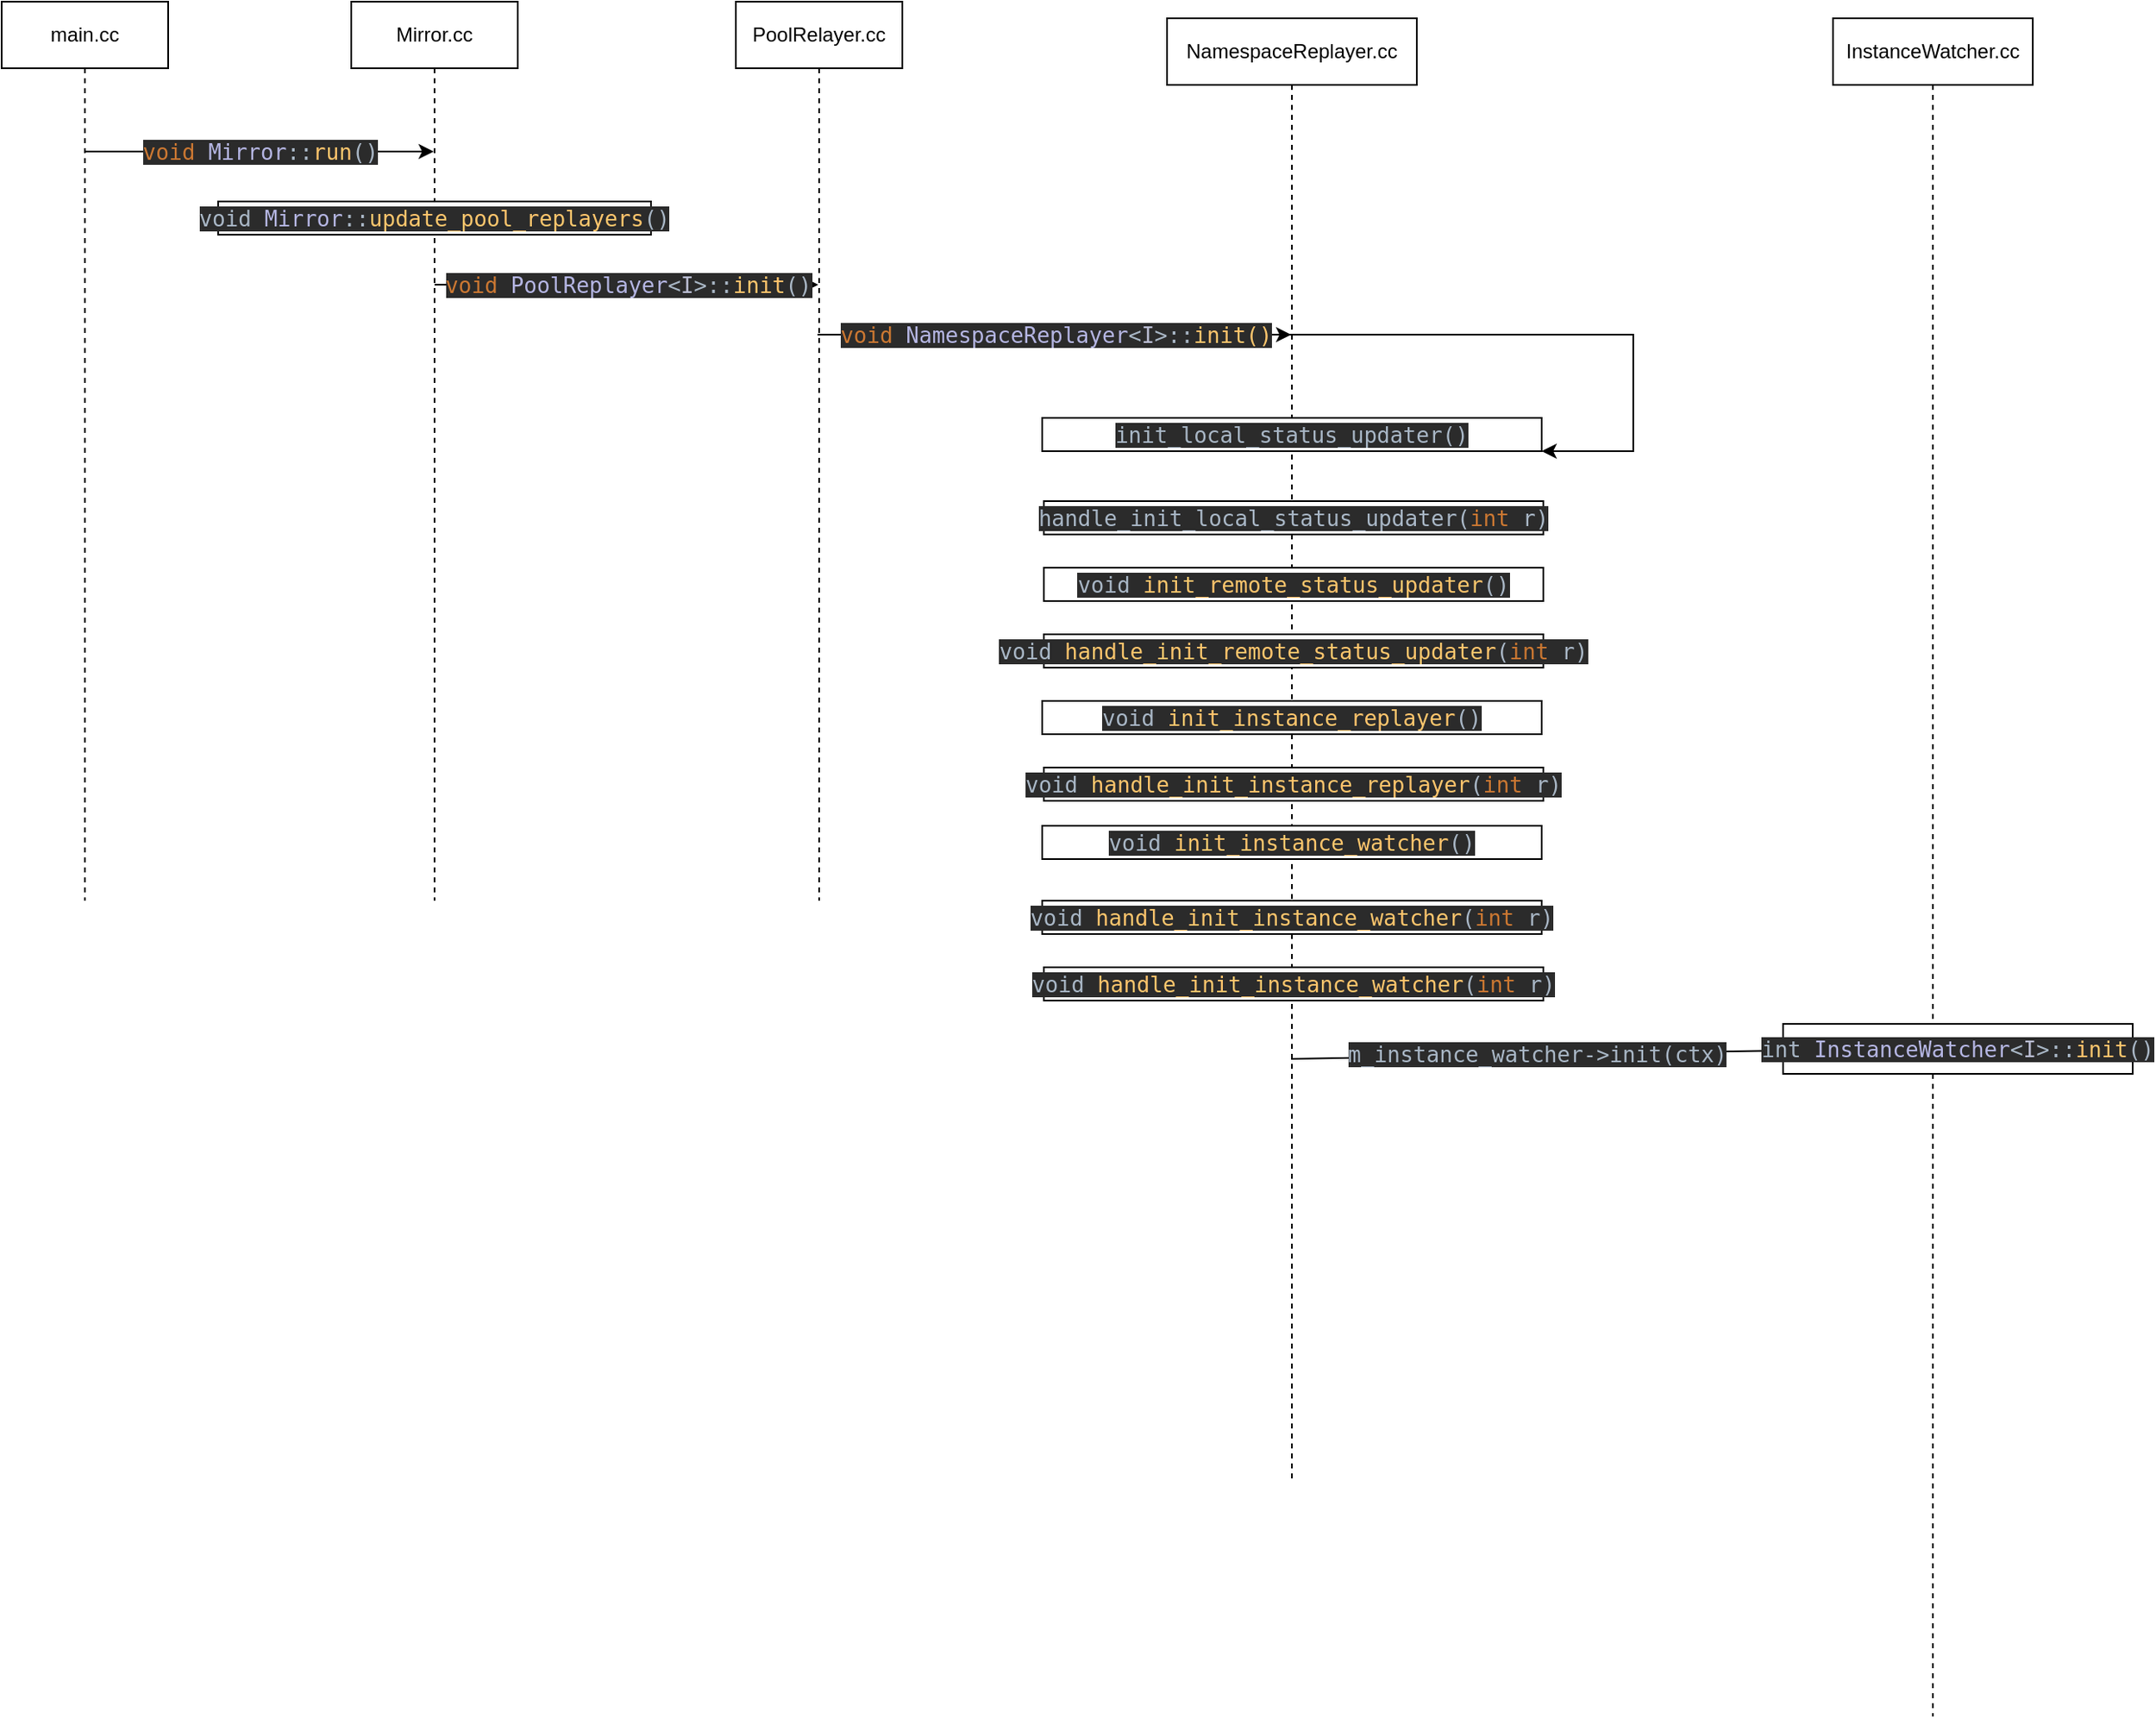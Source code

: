 <mxfile version="21.0.10" type="github">
  <diagram name="第 1 页" id="J9r2VPNmH-KUcirpmB5Z">
    <mxGraphModel dx="1050" dy="549" grid="1" gridSize="10" guides="1" tooltips="1" connect="1" arrows="1" fold="1" page="1" pageScale="1" pageWidth="827" pageHeight="1169" math="0" shadow="0">
      <root>
        <mxCell id="0" />
        <mxCell id="1" parent="0" />
        <mxCell id="TkeCl3MAcNJ5P0KQMUrb-1" value="main.cc" style="shape=umlLifeline;perimeter=lifelinePerimeter;whiteSpace=wrap;html=1;container=1;dropTarget=0;collapsible=0;recursiveResize=0;outlineConnect=0;portConstraint=eastwest;newEdgeStyle={&quot;edgeStyle&quot;:&quot;elbowEdgeStyle&quot;,&quot;elbow&quot;:&quot;vertical&quot;,&quot;curved&quot;:0,&quot;rounded&quot;:0};" vertex="1" parent="1">
          <mxGeometry x="70" y="70" width="100" height="540" as="geometry" />
        </mxCell>
        <mxCell id="TkeCl3MAcNJ5P0KQMUrb-2" value="Mirror.cc" style="shape=umlLifeline;perimeter=lifelinePerimeter;whiteSpace=wrap;html=1;container=1;dropTarget=0;collapsible=0;recursiveResize=0;outlineConnect=0;portConstraint=eastwest;newEdgeStyle={&quot;edgeStyle&quot;:&quot;elbowEdgeStyle&quot;,&quot;elbow&quot;:&quot;vertical&quot;,&quot;curved&quot;:0,&quot;rounded&quot;:0};" vertex="1" parent="1">
          <mxGeometry x="280" y="70" width="100" height="540" as="geometry" />
        </mxCell>
        <mxCell id="TkeCl3MAcNJ5P0KQMUrb-3" value="&lt;pre style=&quot;background-color:#2b2b2b;color:#a9b7c6;font-family:&#39;JetBrains Mono&#39;,monospace;font-size:9.8pt;&quot;&gt;&lt;span style=&quot;color:#cc7832;&quot;&gt;void &lt;/span&gt;&lt;span style=&quot;color:#b5b6e3;&quot;&gt;Mirror&lt;/span&gt;::&lt;span style=&quot;color:#ffc66d;&quot;&gt;run&lt;/span&gt;()&lt;/pre&gt;" style="endArrow=classic;html=1;rounded=0;" edge="1" parent="1" target="TkeCl3MAcNJ5P0KQMUrb-2">
          <mxGeometry width="50" height="50" relative="1" as="geometry">
            <mxPoint x="120" y="160" as="sourcePoint" />
            <mxPoint x="170" y="110" as="targetPoint" />
          </mxGeometry>
        </mxCell>
        <mxCell id="TkeCl3MAcNJ5P0KQMUrb-4" value="&lt;pre style=&quot;background-color:#2b2b2b;color:#a9b7c6;font-family:&#39;JetBrains Mono&#39;,monospace;font-size:9.8pt;&quot;&gt;void &lt;span style=&quot;color:#b5b6e3;&quot;&gt;Mirror&lt;/span&gt;::&lt;span style=&quot;color:#ffc66d;&quot;&gt;update_pool_replayers&lt;/span&gt;()&lt;/pre&gt;" style="rounded=0;whiteSpace=wrap;html=1;" vertex="1" parent="1">
          <mxGeometry x="200" y="190" width="260" height="20" as="geometry" />
        </mxCell>
        <mxCell id="TkeCl3MAcNJ5P0KQMUrb-7" value="PoolRelayer.cc" style="shape=umlLifeline;perimeter=lifelinePerimeter;whiteSpace=wrap;html=1;container=1;dropTarget=0;collapsible=0;recursiveResize=0;outlineConnect=0;portConstraint=eastwest;newEdgeStyle={&quot;edgeStyle&quot;:&quot;elbowEdgeStyle&quot;,&quot;elbow&quot;:&quot;vertical&quot;,&quot;curved&quot;:0,&quot;rounded&quot;:0};" vertex="1" parent="1">
          <mxGeometry x="511" y="70" width="100" height="540" as="geometry" />
        </mxCell>
        <mxCell id="TkeCl3MAcNJ5P0KQMUrb-8" value="&lt;pre style=&quot;background-color:#2b2b2b;color:#a9b7c6;font-family:&#39;JetBrains Mono&#39;,monospace;font-size:9.8pt;&quot;&gt;&lt;span style=&quot;color:#cc7832;&quot;&gt;void &lt;/span&gt;&lt;span style=&quot;color:#b5b6e3;&quot;&gt;PoolReplayer&lt;/span&gt;&amp;lt;&lt;span style=&quot;color:#b9bcd1;&quot;&gt;I&lt;/span&gt;&amp;gt;::&lt;span style=&quot;color:#ffc66d;&quot;&gt;init&lt;/span&gt;()&lt;/pre&gt;" style="endArrow=classic;html=1;rounded=0;" edge="1" parent="1" target="TkeCl3MAcNJ5P0KQMUrb-7">
          <mxGeometry width="50" height="50" relative="1" as="geometry">
            <mxPoint x="330" y="240" as="sourcePoint" />
            <mxPoint x="380" y="190" as="targetPoint" />
          </mxGeometry>
        </mxCell>
        <mxCell id="TkeCl3MAcNJ5P0KQMUrb-10" value="NamespaceReplayer.cc" style="shape=umlLifeline;perimeter=lifelinePerimeter;whiteSpace=wrap;html=1;container=1;dropTarget=0;collapsible=0;recursiveResize=0;outlineConnect=0;portConstraint=eastwest;newEdgeStyle={&quot;edgeStyle&quot;:&quot;elbowEdgeStyle&quot;,&quot;elbow&quot;:&quot;vertical&quot;,&quot;curved&quot;:0,&quot;rounded&quot;:0};" vertex="1" parent="1">
          <mxGeometry x="770" y="80" width="150" height="880" as="geometry" />
        </mxCell>
        <mxCell id="TkeCl3MAcNJ5P0KQMUrb-11" value="&lt;pre style=&quot;background-color:#2b2b2b;color:#a9b7c6;font-family:&#39;JetBrains Mono&#39;,monospace;font-size:9.8pt;&quot;&gt;&lt;pre style=&quot;font-family: &amp;quot;JetBrains Mono&amp;quot;, monospace; font-size: 9.8pt;&quot;&gt;init_local_status_updater()&lt;/pre&gt;&lt;/pre&gt;" style="rounded=0;whiteSpace=wrap;html=1;" vertex="1" parent="1">
          <mxGeometry x="695" y="320" width="300" height="20" as="geometry" />
        </mxCell>
        <mxCell id="TkeCl3MAcNJ5P0KQMUrb-12" value="&lt;pre style=&quot;background-color:#2b2b2b;color:#a9b7c6;font-family:&#39;JetBrains Mono&#39;,monospace;font-size:9.8pt;&quot;&gt;&lt;span style=&quot;color:#cc7832;&quot;&gt;void &lt;/span&gt;&lt;span style=&quot;color:#b5b6e3;&quot;&gt;NamespaceReplayer&lt;/span&gt;&amp;lt;&lt;span style=&quot;color:#b9bcd1;&quot;&gt;I&lt;/span&gt;&amp;gt;::&lt;span style=&quot;color:#ffc66d;&quot;&gt;init()&lt;/span&gt;&lt;/pre&gt;" style="endArrow=classic;html=1;rounded=0;" edge="1" parent="1" target="TkeCl3MAcNJ5P0KQMUrb-10">
          <mxGeometry width="50" height="50" relative="1" as="geometry">
            <mxPoint x="560" y="270" as="sourcePoint" />
            <mxPoint x="610" y="220" as="targetPoint" />
          </mxGeometry>
        </mxCell>
        <mxCell id="TkeCl3MAcNJ5P0KQMUrb-14" value="" style="endArrow=classic;html=1;rounded=0;entryX=1;entryY=1;entryDx=0;entryDy=0;" edge="1" parent="1" target="TkeCl3MAcNJ5P0KQMUrb-11">
          <mxGeometry width="50" height="50" relative="1" as="geometry">
            <mxPoint x="840" y="270" as="sourcePoint" />
            <mxPoint x="1160" y="400" as="targetPoint" />
            <Array as="points">
              <mxPoint x="1020" y="270" />
              <mxPoint x="1050" y="270" />
              <mxPoint x="1050" y="310" />
              <mxPoint x="1050" y="340" />
            </Array>
          </mxGeometry>
        </mxCell>
        <mxCell id="TkeCl3MAcNJ5P0KQMUrb-15" value="&lt;pre style=&quot;background-color:#2b2b2b;color:#a9b7c6;font-family:&#39;JetBrains Mono&#39;,monospace;font-size:9.8pt;&quot;&gt;&lt;pre style=&quot;font-family: &amp;quot;JetBrains Mono&amp;quot;, monospace; font-size: 9.8pt;&quot;&gt;handle_init_local_status_updater(&lt;span style=&quot;color:#cc7832;&quot;&gt;int &lt;/span&gt;r)&lt;/pre&gt;&lt;/pre&gt;" style="rounded=0;whiteSpace=wrap;html=1;" vertex="1" parent="1">
          <mxGeometry x="696" y="370" width="300" height="20" as="geometry" />
        </mxCell>
        <mxCell id="TkeCl3MAcNJ5P0KQMUrb-16" value="&lt;pre style=&quot;background-color:#2b2b2b;color:#a9b7c6;font-family:&#39;JetBrains Mono&#39;,monospace;font-size:9.8pt;&quot;&gt;&lt;pre style=&quot;font-family: &amp;quot;JetBrains Mono&amp;quot;, monospace; font-size: 9.8pt;&quot;&gt;void &lt;span style=&quot;color:#ffc66d;&quot;&gt;init_remote_status_updater&lt;/span&gt;()&lt;/pre&gt;&lt;/pre&gt;" style="rounded=0;whiteSpace=wrap;html=1;" vertex="1" parent="1">
          <mxGeometry x="696" y="410" width="300" height="20" as="geometry" />
        </mxCell>
        <mxCell id="TkeCl3MAcNJ5P0KQMUrb-17" value="&lt;pre style=&quot;background-color:#2b2b2b;color:#a9b7c6;font-family:&#39;JetBrains Mono&#39;,monospace;font-size:9.8pt;&quot;&gt;&lt;pre style=&quot;font-family: &amp;quot;JetBrains Mono&amp;quot;, monospace; font-size: 9.8pt;&quot;&gt;void &lt;span style=&quot;color:#ffc66d;&quot;&gt;handle_init_remote_status_updater&lt;/span&gt;(&lt;span style=&quot;color:#cc7832;&quot;&gt;int &lt;/span&gt;r)&lt;/pre&gt;&lt;/pre&gt;" style="rounded=0;whiteSpace=wrap;html=1;" vertex="1" parent="1">
          <mxGeometry x="696" y="450" width="300" height="20" as="geometry" />
        </mxCell>
        <mxCell id="TkeCl3MAcNJ5P0KQMUrb-18" value="&lt;pre style=&quot;background-color:#2b2b2b;color:#a9b7c6;font-family:&#39;JetBrains Mono&#39;,monospace;font-size:9.8pt;&quot;&gt;&lt;pre style=&quot;font-family: &amp;quot;JetBrains Mono&amp;quot;, monospace; font-size: 9.8pt;&quot;&gt;void &lt;span style=&quot;color:#ffc66d;&quot;&gt;init_instance_replayer&lt;/span&gt;()&lt;/pre&gt;&lt;/pre&gt;" style="rounded=0;whiteSpace=wrap;html=1;" vertex="1" parent="1">
          <mxGeometry x="695" y="490" width="300" height="20" as="geometry" />
        </mxCell>
        <mxCell id="TkeCl3MAcNJ5P0KQMUrb-19" value="&lt;pre style=&quot;background-color:#2b2b2b;color:#a9b7c6;font-family:&#39;JetBrains Mono&#39;,monospace;font-size:9.8pt;&quot;&gt;&lt;pre style=&quot;font-family: &amp;quot;JetBrains Mono&amp;quot;, monospace; font-size: 9.8pt;&quot;&gt;void &lt;span style=&quot;color:#ffc66d;&quot;&gt;handle_init_instance_replayer&lt;/span&gt;(&lt;span style=&quot;color:#cc7832;&quot;&gt;int &lt;/span&gt;r)&lt;/pre&gt;&lt;/pre&gt;" style="rounded=0;whiteSpace=wrap;html=1;" vertex="1" parent="1">
          <mxGeometry x="696" y="530" width="300" height="20" as="geometry" />
        </mxCell>
        <mxCell id="TkeCl3MAcNJ5P0KQMUrb-20" value="&lt;pre style=&quot;background-color:#2b2b2b;color:#a9b7c6;font-family:&#39;JetBrains Mono&#39;,monospace;font-size:9.8pt;&quot;&gt;&lt;pre style=&quot;font-family: &amp;quot;JetBrains Mono&amp;quot;, monospace; font-size: 9.8pt;&quot;&gt;void &lt;span style=&quot;color:#ffc66d;&quot;&gt;init_instance_watcher&lt;/span&gt;()&lt;/pre&gt;&lt;/pre&gt;" style="rounded=0;whiteSpace=wrap;html=1;" vertex="1" parent="1">
          <mxGeometry x="695" y="565" width="300" height="20" as="geometry" />
        </mxCell>
        <mxCell id="TkeCl3MAcNJ5P0KQMUrb-21" value="&lt;pre style=&quot;background-color:#2b2b2b;color:#a9b7c6;font-family:&#39;JetBrains Mono&#39;,monospace;font-size:9.8pt;&quot;&gt;&lt;pre style=&quot;font-family: &amp;quot;JetBrains Mono&amp;quot;, monospace; font-size: 9.8pt;&quot;&gt;void &lt;span style=&quot;color:#ffc66d;&quot;&gt;handle_init_instance_watcher&lt;/span&gt;(&lt;span style=&quot;color:#cc7832;&quot;&gt;int &lt;/span&gt;r)&lt;/pre&gt;&lt;/pre&gt;" style="rounded=0;whiteSpace=wrap;html=1;" vertex="1" parent="1">
          <mxGeometry x="695" y="610" width="300" height="20" as="geometry" />
        </mxCell>
        <mxCell id="TkeCl3MAcNJ5P0KQMUrb-22" value="&lt;pre style=&quot;background-color:#2b2b2b;color:#a9b7c6;font-family:&#39;JetBrains Mono&#39;,monospace;font-size:9.8pt;&quot;&gt;&lt;pre style=&quot;font-family: &amp;quot;JetBrains Mono&amp;quot;, monospace; font-size: 9.8pt;&quot;&gt;void &lt;span style=&quot;color:#ffc66d;&quot;&gt;handle_init_instance_watcher&lt;/span&gt;(&lt;span style=&quot;color:#cc7832;&quot;&gt;int &lt;/span&gt;r)&lt;/pre&gt;&lt;/pre&gt;" style="rounded=0;whiteSpace=wrap;html=1;" vertex="1" parent="1">
          <mxGeometry x="696" y="650" width="300" height="20" as="geometry" />
        </mxCell>
        <mxCell id="TkeCl3MAcNJ5P0KQMUrb-23" value="InstanceWatcher.cc" style="shape=umlLifeline;perimeter=lifelinePerimeter;whiteSpace=wrap;html=1;container=1;dropTarget=0;collapsible=0;recursiveResize=0;outlineConnect=0;portConstraint=eastwest;newEdgeStyle={&quot;edgeStyle&quot;:&quot;elbowEdgeStyle&quot;,&quot;elbow&quot;:&quot;vertical&quot;,&quot;curved&quot;:0,&quot;rounded&quot;:0};" vertex="1" parent="1">
          <mxGeometry x="1170" y="80" width="120" height="1020" as="geometry" />
        </mxCell>
        <mxCell id="TkeCl3MAcNJ5P0KQMUrb-25" value="&lt;pre style=&quot;background-color:#2b2b2b;color:#a9b7c6;font-family:&#39;JetBrains Mono&#39;,monospace;font-size:9.8pt;&quot;&gt;m_instance_watcher-&amp;gt;init(ctx)&lt;/pre&gt;" style="endArrow=classic;html=1;rounded=0;" edge="1" parent="1">
          <mxGeometry width="50" height="50" relative="1" as="geometry">
            <mxPoint x="844.5" y="705" as="sourcePoint" />
            <mxPoint x="1140" y="700" as="targetPoint" />
          </mxGeometry>
        </mxCell>
        <mxCell id="TkeCl3MAcNJ5P0KQMUrb-26" value="&lt;pre style=&quot;background-color:#2b2b2b;color:#a9b7c6;font-family:&#39;JetBrains Mono&#39;,monospace;font-size:9.8pt;&quot;&gt;int &lt;span style=&quot;color:#b5b6e3;&quot;&gt;InstanceWatcher&lt;/span&gt;&amp;lt;&lt;span style=&quot;color:#b9bcd1;&quot;&gt;I&lt;/span&gt;&amp;gt;::&lt;span style=&quot;color:#ffc66d;&quot;&gt;init&lt;/span&gt;()&lt;/pre&gt;" style="rounded=0;whiteSpace=wrap;html=1;" vertex="1" parent="1">
          <mxGeometry x="1140" y="684" width="210" height="30" as="geometry" />
        </mxCell>
      </root>
    </mxGraphModel>
  </diagram>
</mxfile>
